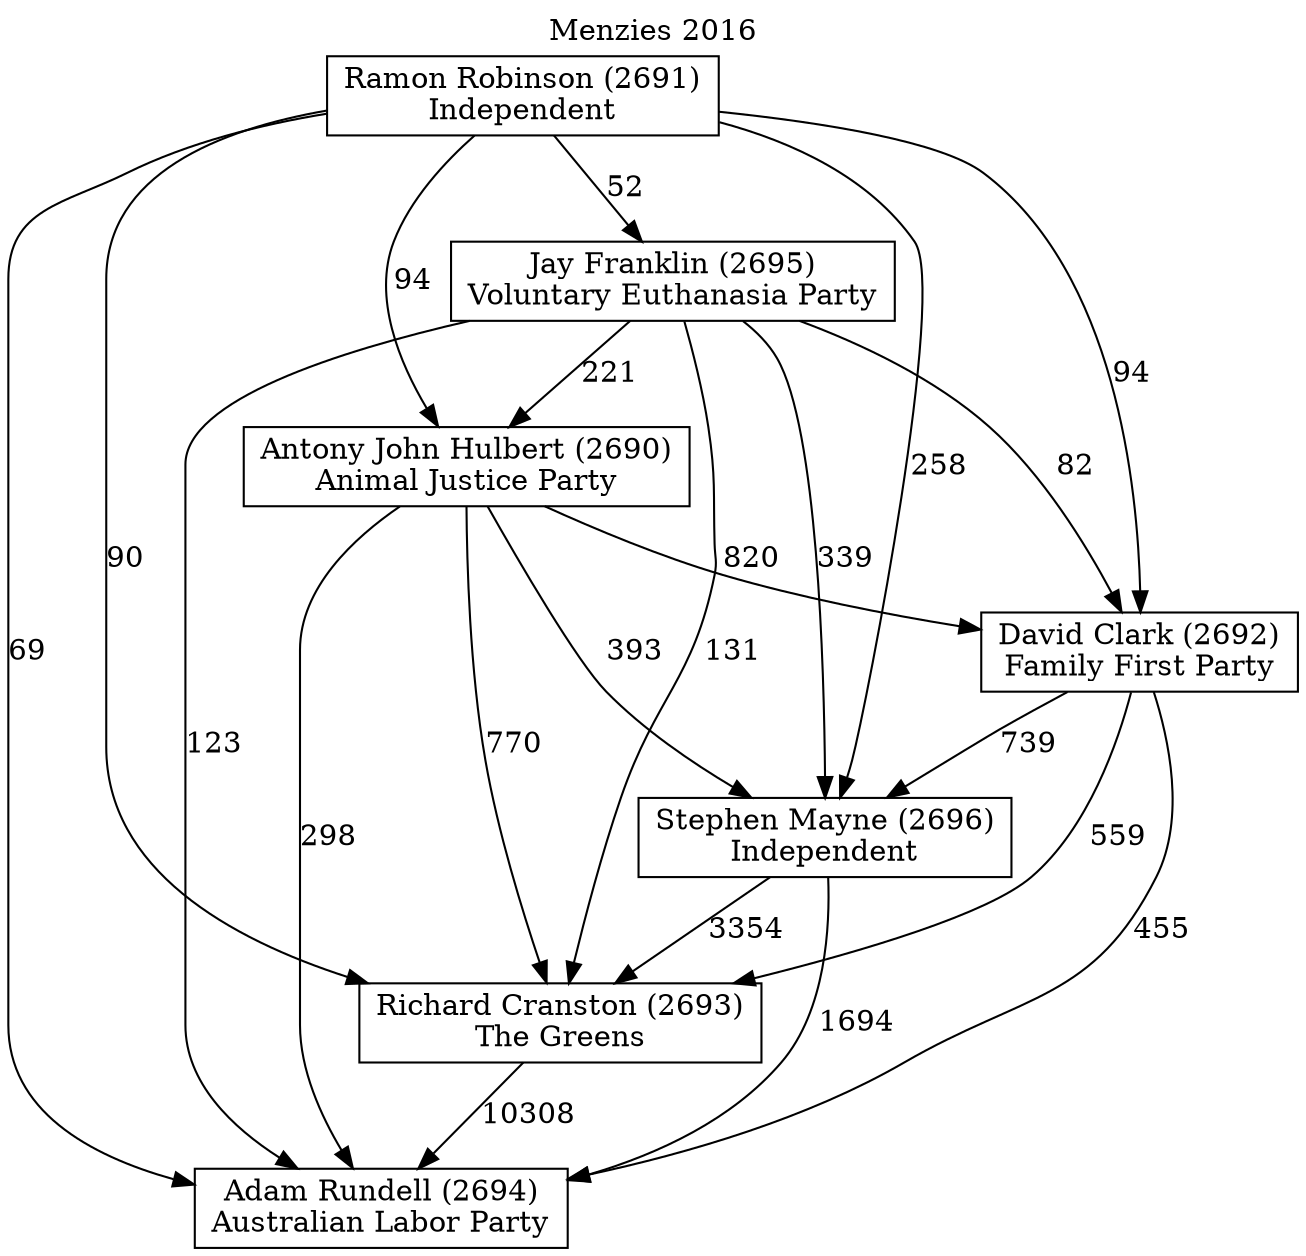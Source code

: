 // House preference flow
digraph "Adam Rundell (2694)_Menzies_2016" {
	graph [label="Menzies 2016" labelloc=t mclimit=10]
	node [shape=box]
	"Adam Rundell (2694)" [label="Adam Rundell (2694)
Australian Labor Party"]
	"Richard Cranston (2693)" [label="Richard Cranston (2693)
The Greens"]
	"Stephen Mayne (2696)" [label="Stephen Mayne (2696)
Independent"]
	"David Clark (2692)" [label="David Clark (2692)
Family First Party"]
	"Antony John Hulbert (2690)" [label="Antony John Hulbert (2690)
Animal Justice Party"]
	"Jay Franklin (2695)" [label="Jay Franklin (2695)
Voluntary Euthanasia Party"]
	"Ramon Robinson (2691)" [label="Ramon Robinson (2691)
Independent"]
	"Richard Cranston (2693)" -> "Adam Rundell (2694)" [label=10308]
	"Stephen Mayne (2696)" -> "Richard Cranston (2693)" [label=3354]
	"David Clark (2692)" -> "Stephen Mayne (2696)" [label=739]
	"Antony John Hulbert (2690)" -> "David Clark (2692)" [label=820]
	"Jay Franklin (2695)" -> "Antony John Hulbert (2690)" [label=221]
	"Ramon Robinson (2691)" -> "Jay Franklin (2695)" [label=52]
	"Stephen Mayne (2696)" -> "Adam Rundell (2694)" [label=1694]
	"David Clark (2692)" -> "Adam Rundell (2694)" [label=455]
	"Antony John Hulbert (2690)" -> "Adam Rundell (2694)" [label=298]
	"Jay Franklin (2695)" -> "Adam Rundell (2694)" [label=123]
	"Ramon Robinson (2691)" -> "Adam Rundell (2694)" [label=69]
	"Ramon Robinson (2691)" -> "Antony John Hulbert (2690)" [label=94]
	"Jay Franklin (2695)" -> "David Clark (2692)" [label=82]
	"Ramon Robinson (2691)" -> "David Clark (2692)" [label=94]
	"Antony John Hulbert (2690)" -> "Stephen Mayne (2696)" [label=393]
	"Jay Franklin (2695)" -> "Stephen Mayne (2696)" [label=339]
	"Ramon Robinson (2691)" -> "Stephen Mayne (2696)" [label=258]
	"David Clark (2692)" -> "Richard Cranston (2693)" [label=559]
	"Antony John Hulbert (2690)" -> "Richard Cranston (2693)" [label=770]
	"Jay Franklin (2695)" -> "Richard Cranston (2693)" [label=131]
	"Ramon Robinson (2691)" -> "Richard Cranston (2693)" [label=90]
}
